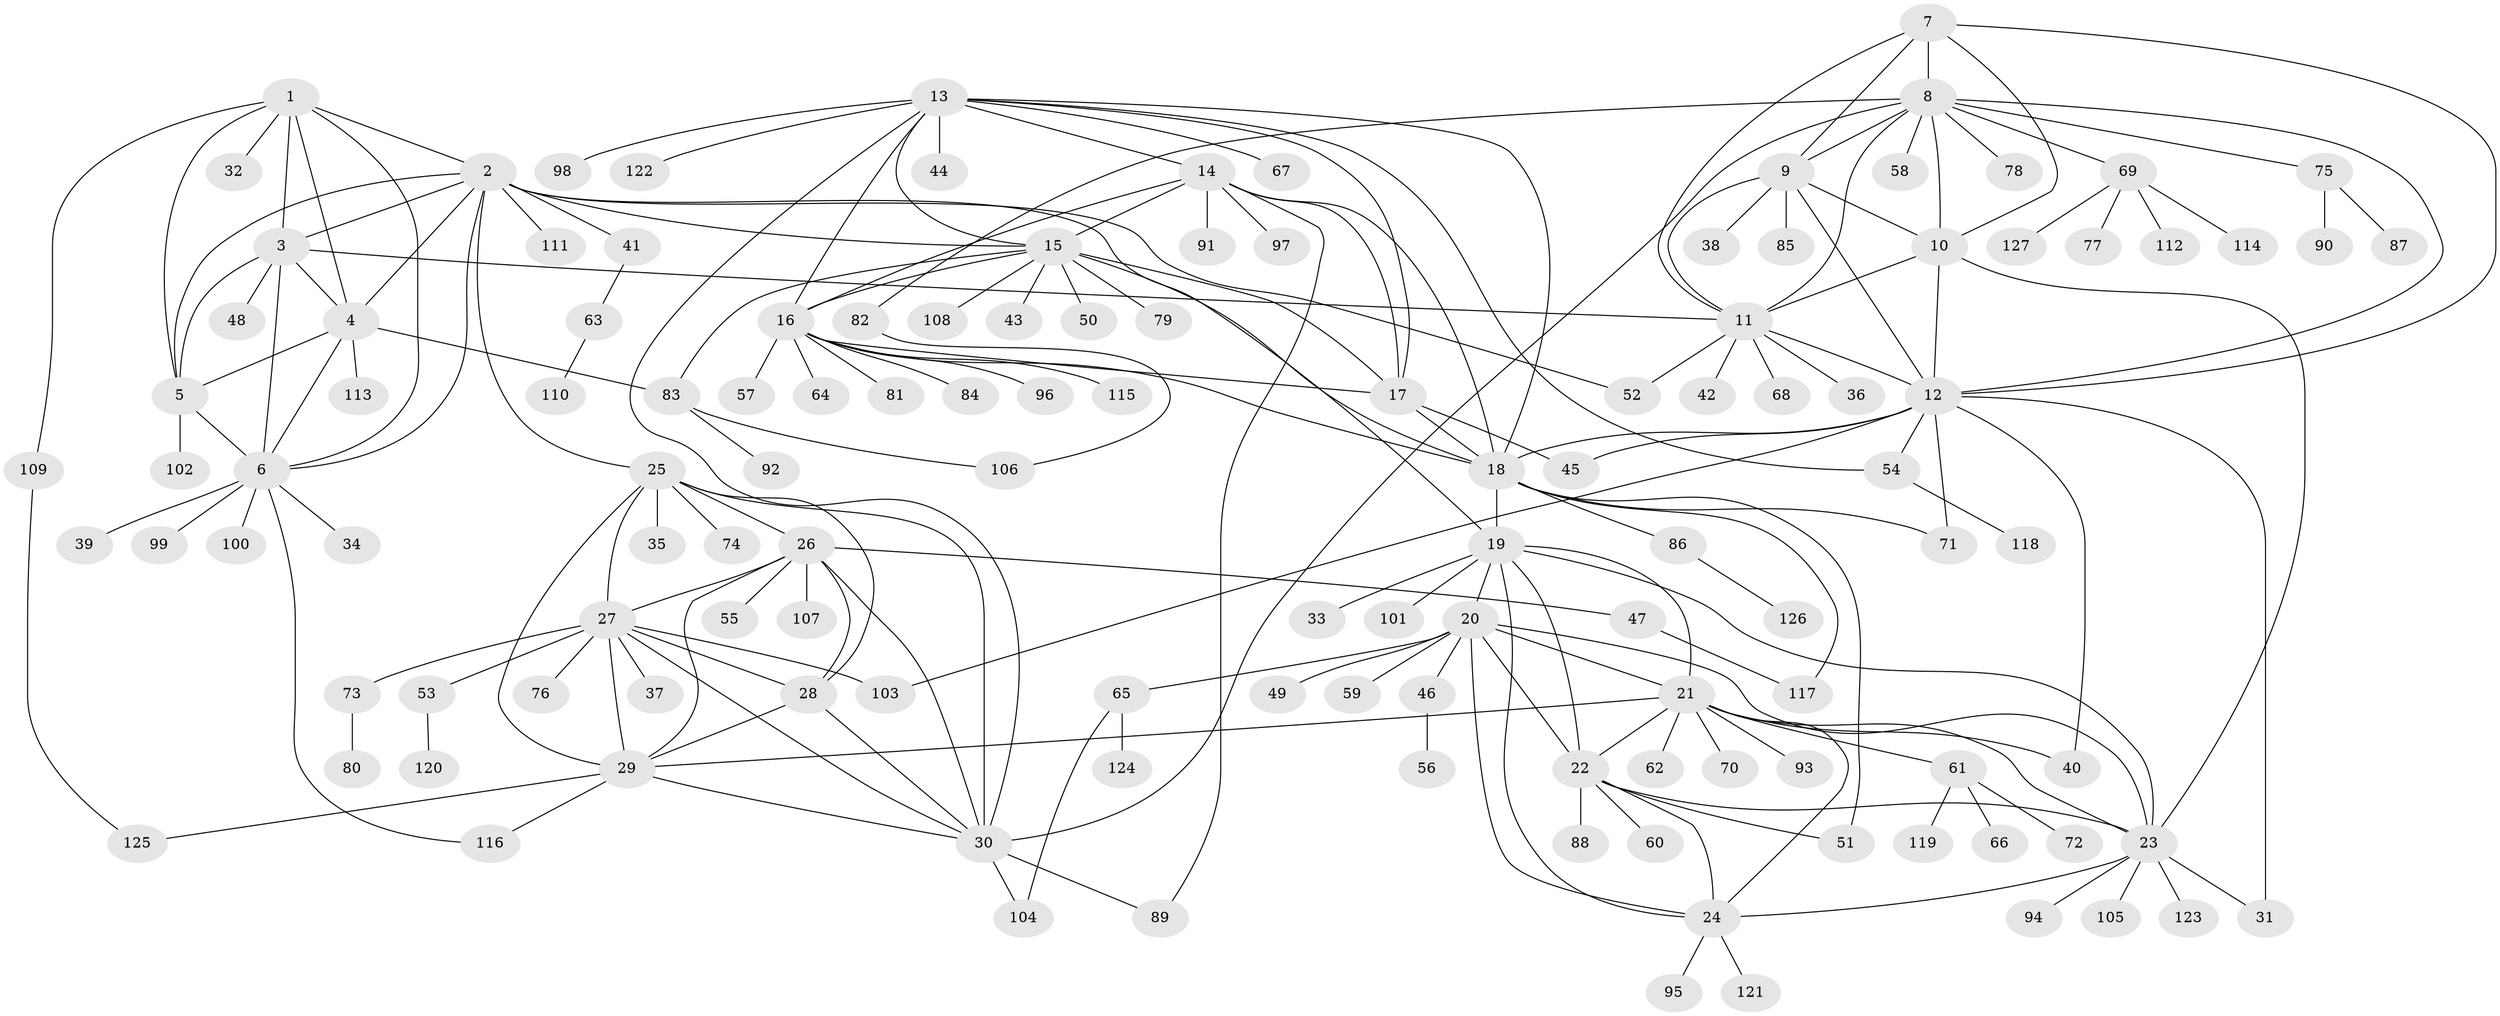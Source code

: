 // coarse degree distribution, {7: 0.06593406593406594, 6: 0.02197802197802198, 5: 0.02197802197802198, 10: 0.02197802197802198, 2: 0.17582417582417584, 1: 0.5494505494505495, 9: 0.06593406593406594, 8: 0.04395604395604396, 3: 0.02197802197802198, 4: 0.01098901098901099}
// Generated by graph-tools (version 1.1) at 2025/37/03/04/25 23:37:42]
// undirected, 127 vertices, 197 edges
graph export_dot {
  node [color=gray90,style=filled];
  1;
  2;
  3;
  4;
  5;
  6;
  7;
  8;
  9;
  10;
  11;
  12;
  13;
  14;
  15;
  16;
  17;
  18;
  19;
  20;
  21;
  22;
  23;
  24;
  25;
  26;
  27;
  28;
  29;
  30;
  31;
  32;
  33;
  34;
  35;
  36;
  37;
  38;
  39;
  40;
  41;
  42;
  43;
  44;
  45;
  46;
  47;
  48;
  49;
  50;
  51;
  52;
  53;
  54;
  55;
  56;
  57;
  58;
  59;
  60;
  61;
  62;
  63;
  64;
  65;
  66;
  67;
  68;
  69;
  70;
  71;
  72;
  73;
  74;
  75;
  76;
  77;
  78;
  79;
  80;
  81;
  82;
  83;
  84;
  85;
  86;
  87;
  88;
  89;
  90;
  91;
  92;
  93;
  94;
  95;
  96;
  97;
  98;
  99;
  100;
  101;
  102;
  103;
  104;
  105;
  106;
  107;
  108;
  109;
  110;
  111;
  112;
  113;
  114;
  115;
  116;
  117;
  118;
  119;
  120;
  121;
  122;
  123;
  124;
  125;
  126;
  127;
  1 -- 2;
  1 -- 3;
  1 -- 4;
  1 -- 5;
  1 -- 6;
  1 -- 32;
  1 -- 109;
  2 -- 3;
  2 -- 4;
  2 -- 5;
  2 -- 6;
  2 -- 15;
  2 -- 19;
  2 -- 25;
  2 -- 41;
  2 -- 52;
  2 -- 111;
  3 -- 4;
  3 -- 5;
  3 -- 6;
  3 -- 11;
  3 -- 48;
  4 -- 5;
  4 -- 6;
  4 -- 83;
  4 -- 113;
  5 -- 6;
  5 -- 102;
  6 -- 34;
  6 -- 39;
  6 -- 99;
  6 -- 100;
  6 -- 116;
  7 -- 8;
  7 -- 9;
  7 -- 10;
  7 -- 11;
  7 -- 12;
  8 -- 9;
  8 -- 10;
  8 -- 11;
  8 -- 12;
  8 -- 30;
  8 -- 58;
  8 -- 69;
  8 -- 75;
  8 -- 78;
  8 -- 82;
  9 -- 10;
  9 -- 11;
  9 -- 12;
  9 -- 38;
  9 -- 85;
  10 -- 11;
  10 -- 12;
  10 -- 23;
  11 -- 12;
  11 -- 36;
  11 -- 42;
  11 -- 52;
  11 -- 68;
  12 -- 18;
  12 -- 31;
  12 -- 40;
  12 -- 45;
  12 -- 54;
  12 -- 71;
  12 -- 103;
  13 -- 14;
  13 -- 15;
  13 -- 16;
  13 -- 17;
  13 -- 18;
  13 -- 30;
  13 -- 44;
  13 -- 54;
  13 -- 67;
  13 -- 98;
  13 -- 122;
  14 -- 15;
  14 -- 16;
  14 -- 17;
  14 -- 18;
  14 -- 89;
  14 -- 91;
  14 -- 97;
  15 -- 16;
  15 -- 17;
  15 -- 18;
  15 -- 43;
  15 -- 50;
  15 -- 79;
  15 -- 83;
  15 -- 108;
  16 -- 17;
  16 -- 18;
  16 -- 57;
  16 -- 64;
  16 -- 81;
  16 -- 84;
  16 -- 96;
  16 -- 115;
  17 -- 18;
  17 -- 45;
  18 -- 19;
  18 -- 51;
  18 -- 71;
  18 -- 86;
  18 -- 117;
  19 -- 20;
  19 -- 21;
  19 -- 22;
  19 -- 23;
  19 -- 24;
  19 -- 33;
  19 -- 101;
  20 -- 21;
  20 -- 22;
  20 -- 23;
  20 -- 24;
  20 -- 46;
  20 -- 49;
  20 -- 59;
  20 -- 65;
  21 -- 22;
  21 -- 23;
  21 -- 24;
  21 -- 29;
  21 -- 40;
  21 -- 61;
  21 -- 62;
  21 -- 70;
  21 -- 93;
  22 -- 23;
  22 -- 24;
  22 -- 51;
  22 -- 60;
  22 -- 88;
  23 -- 24;
  23 -- 31;
  23 -- 94;
  23 -- 105;
  23 -- 123;
  24 -- 95;
  24 -- 121;
  25 -- 26;
  25 -- 27;
  25 -- 28;
  25 -- 29;
  25 -- 30;
  25 -- 35;
  25 -- 74;
  26 -- 27;
  26 -- 28;
  26 -- 29;
  26 -- 30;
  26 -- 47;
  26 -- 55;
  26 -- 107;
  27 -- 28;
  27 -- 29;
  27 -- 30;
  27 -- 37;
  27 -- 53;
  27 -- 73;
  27 -- 76;
  27 -- 103;
  28 -- 29;
  28 -- 30;
  29 -- 30;
  29 -- 116;
  29 -- 125;
  30 -- 89;
  30 -- 104;
  41 -- 63;
  46 -- 56;
  47 -- 117;
  53 -- 120;
  54 -- 118;
  61 -- 66;
  61 -- 72;
  61 -- 119;
  63 -- 110;
  65 -- 104;
  65 -- 124;
  69 -- 77;
  69 -- 112;
  69 -- 114;
  69 -- 127;
  73 -- 80;
  75 -- 87;
  75 -- 90;
  82 -- 106;
  83 -- 92;
  83 -- 106;
  86 -- 126;
  109 -- 125;
}
